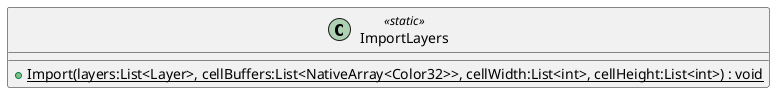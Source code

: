 @startuml
class ImportLayers <<static>> {
    + {static} Import(layers:List<Layer>, cellBuffers:List<NativeArray<Color32>>, cellWidth:List<int>, cellHeight:List<int>) : void
}
@enduml

